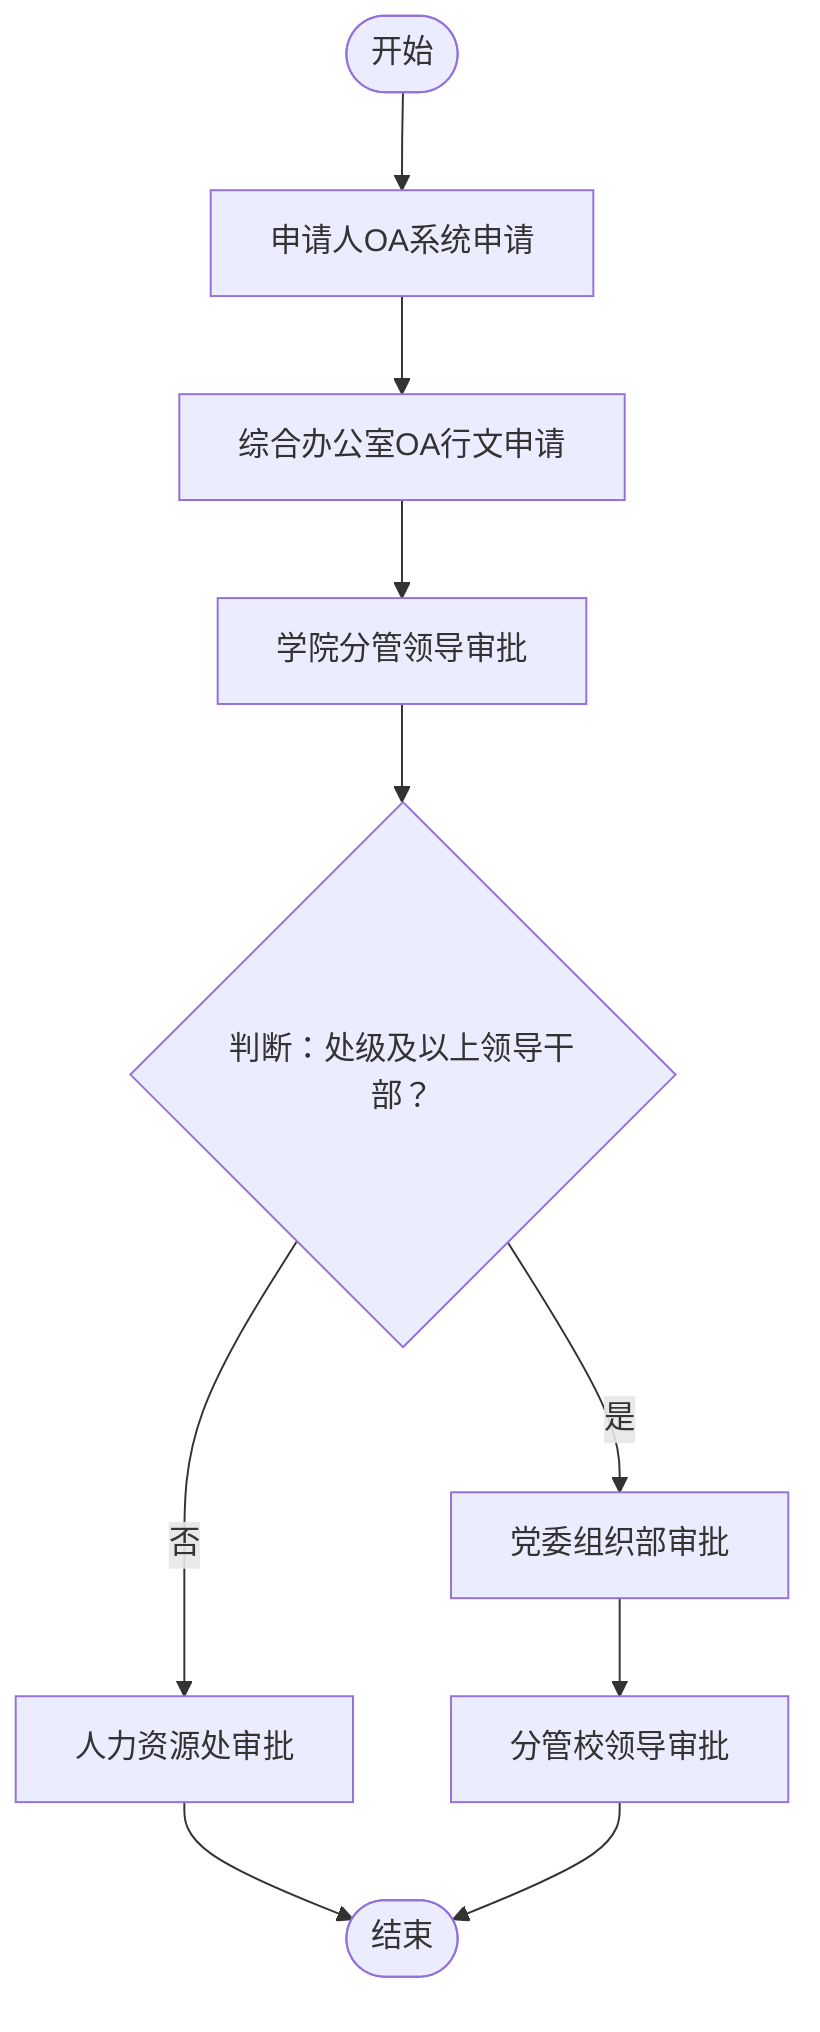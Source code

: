 flowchart TD
    Start(["开始"]) --> P1["申请人OA系统申请"]
    P1 --> P2["综合办公室OA行文申请"]
    P2 --> P3["学院分管领导审批"]
    P3 --> Cond1{"判断：处级及以上领导干部？"}
    Cond1 --否--> P4["人力资源处审批"]
    Cond1 --是--> P5["党委组织部审批"] --> P6["分管校领导审批"]
    P4 --> End(["结束"])
    P6 --> End(["结束"])